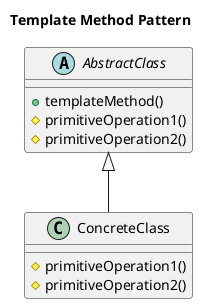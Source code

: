 @startuml

title Template Method Pattern

abstract class AbstractClass {

+ templateMethod()
# primitiveOperation1()
# primitiveOperation2()

}

class ConcreteClass {

# primitiveOperation1()
# primitiveOperation2()

}

AbstractClass <|-- ConcreteClass

@enduml